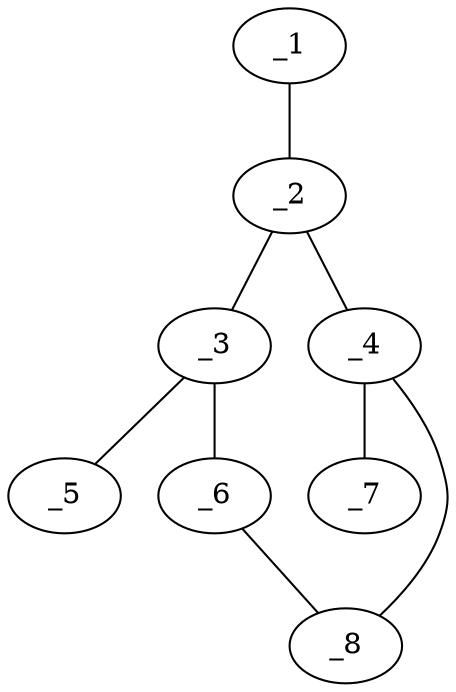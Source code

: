graph molid14787 {
	_1	 [charge=0,
		chem=1,
		symbol="C  ",
		x="3.7601",
		y="1.2694"];
	_2	 [charge=0,
		chem=4,
		symbol="N  ",
		x="3.7601",
		y="0.2694"];
	_1 -- _2	 [valence=1];
	_3	 [charge=0,
		chem=1,
		symbol="C  ",
		x="2.9511",
		y="-0.3184"];
	_2 -- _3	 [valence=1];
	_4	 [charge=0,
		chem=1,
		symbol="C  ",
		x="4.5691",
		y="-0.3184"];
	_2 -- _4	 [valence=1];
	_5	 [charge=0,
		chem=2,
		symbol="O  ",
		x=2,
		y="-0.0093"];
	_3 -- _5	 [valence=2];
	_6	 [charge=0,
		chem=1,
		symbol="C  ",
		x="3.2601",
		y="-1.2694"];
	_3 -- _6	 [valence=1];
	_7	 [charge=0,
		chem=5,
		symbol="S  ",
		x="5.5201",
		y="-0.0094"];
	_4 -- _7	 [valence=2];
	_8	 [charge=0,
		chem=5,
		symbol="S  ",
		x="4.2601",
		y="-1.2694"];
	_4 -- _8	 [valence=1];
	_6 -- _8	 [valence=1];
}

